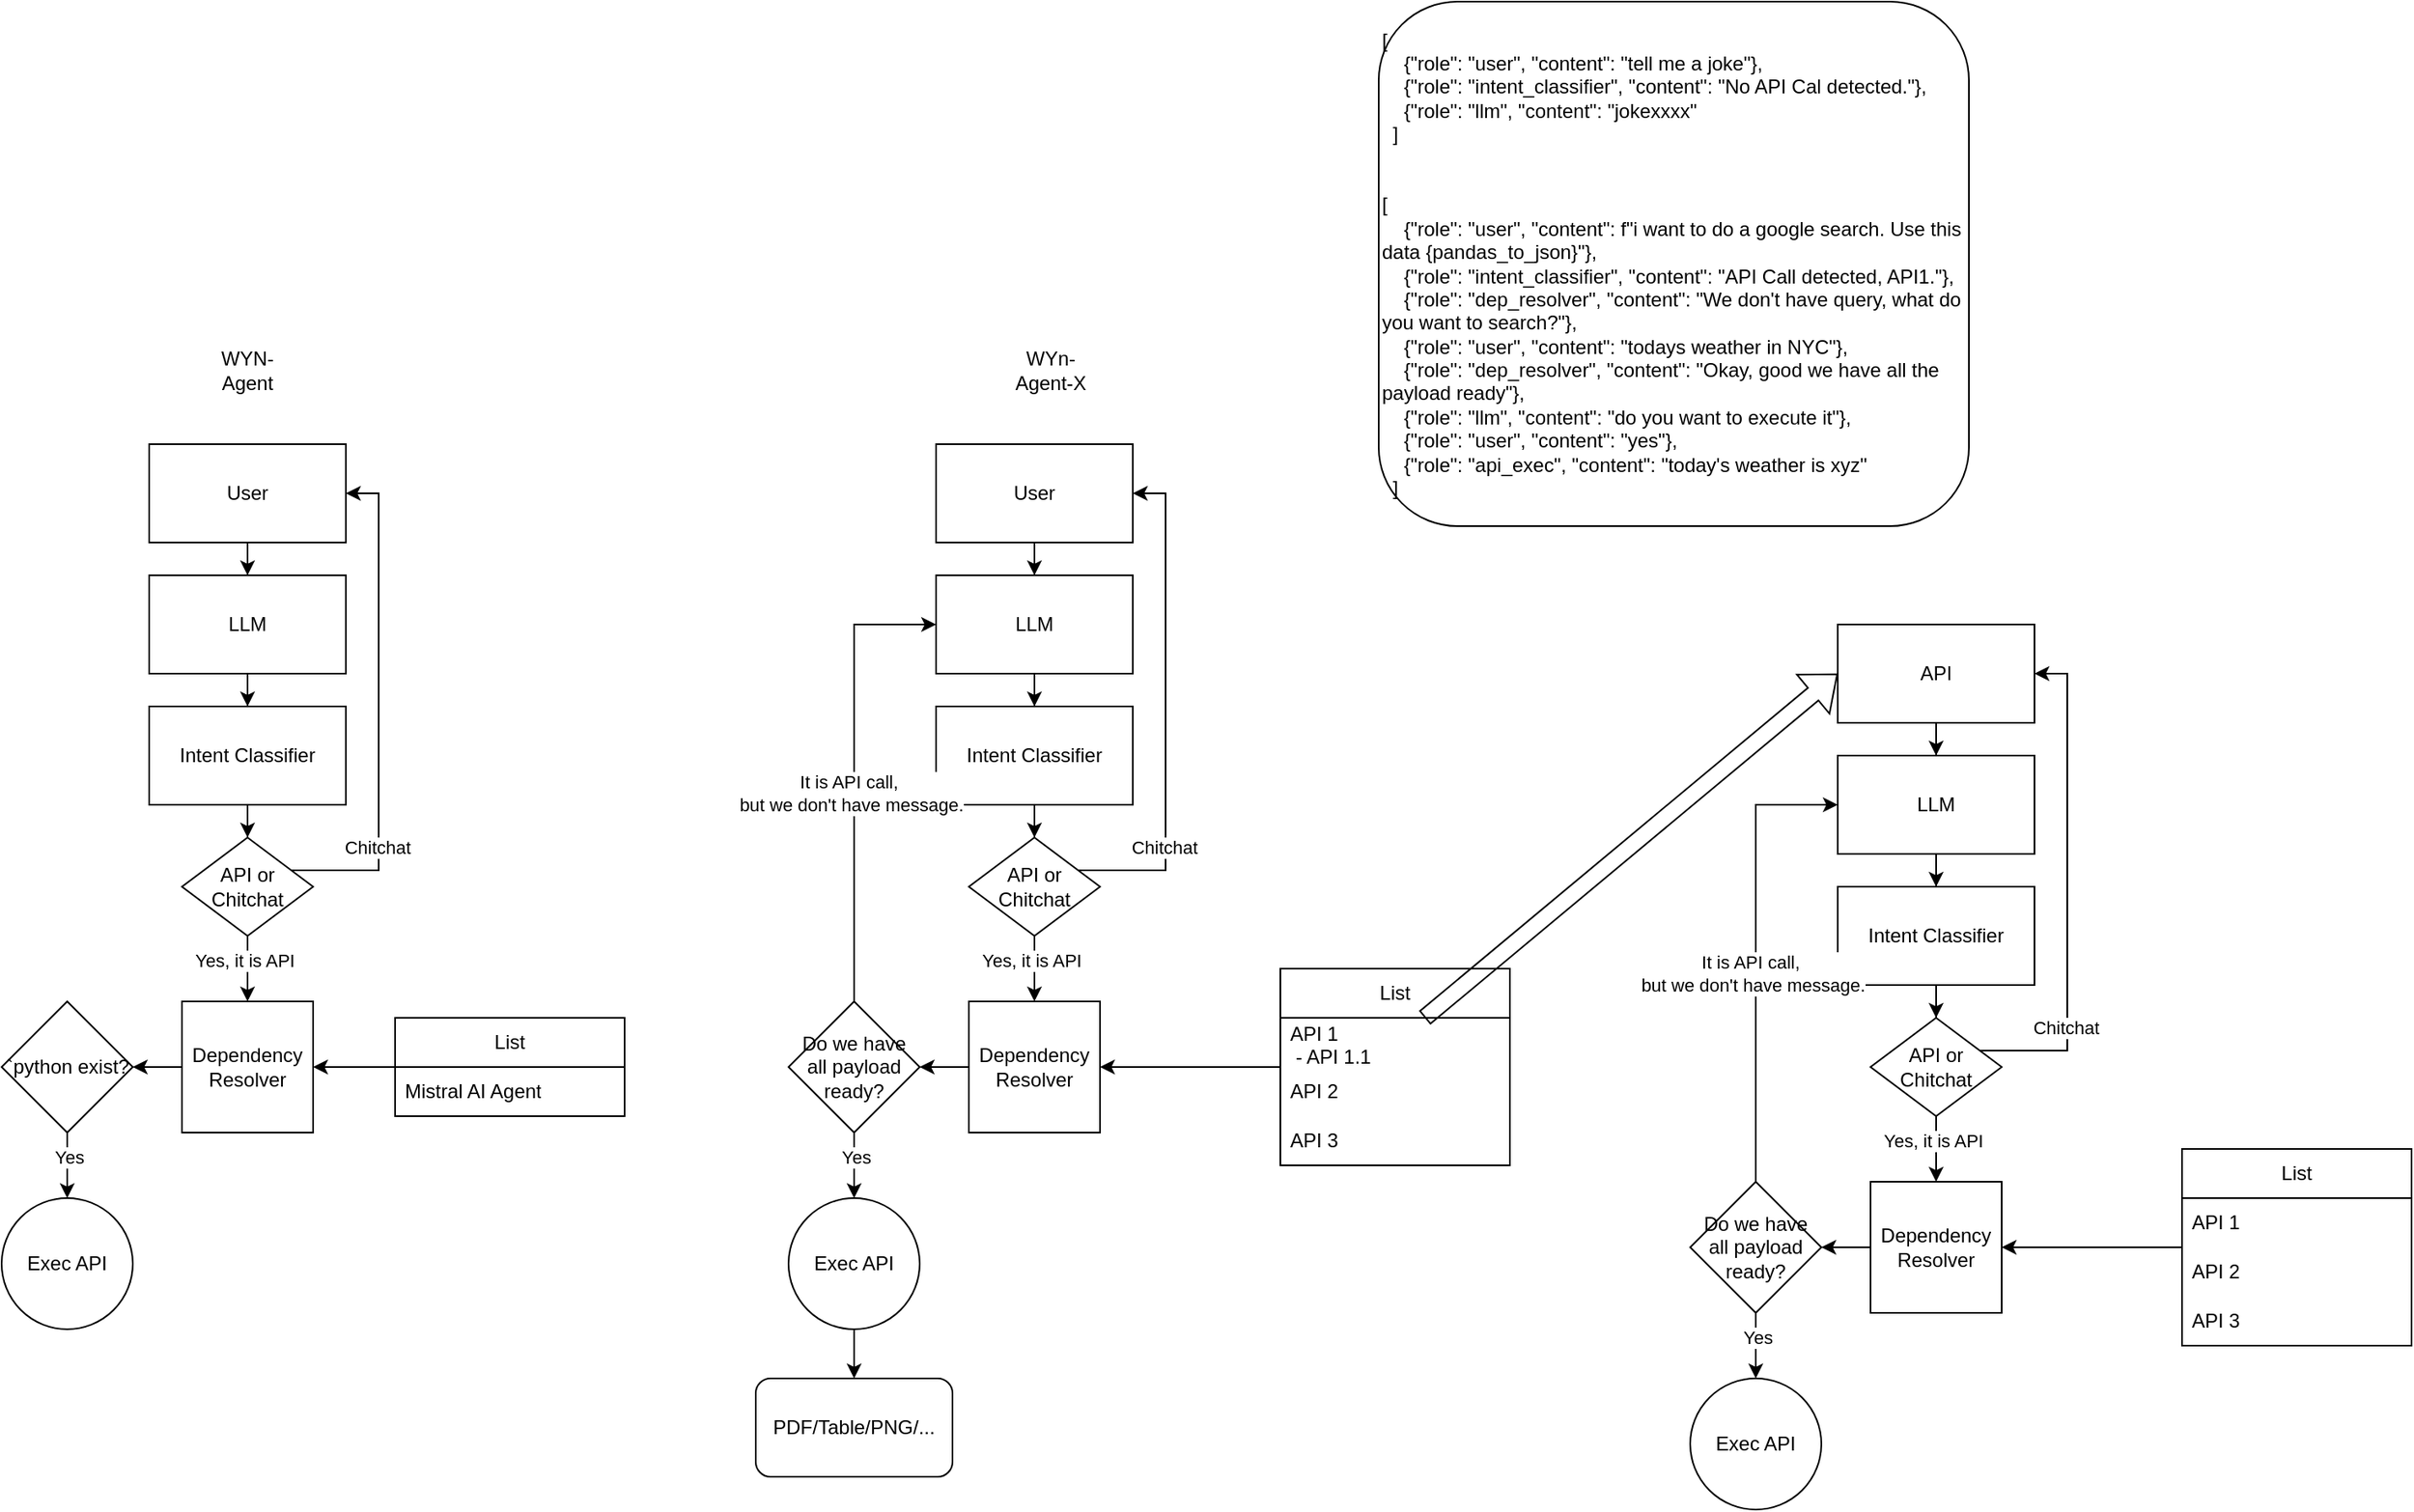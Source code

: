 <mxfile version="25.0.3">
  <diagram name="Page-1" id="Ls7hYSABo9p3IGueRwB0">
    <mxGraphModel dx="2289" dy="2291" grid="1" gridSize="10" guides="1" tooltips="1" connect="1" arrows="1" fold="1" page="1" pageScale="1" pageWidth="850" pageHeight="1100" math="0" shadow="0">
      <root>
        <mxCell id="0" />
        <mxCell id="1" parent="0" />
        <mxCell id="Fdt8mp5OrzG03PftCJdb-19" value="" style="edgeStyle=orthogonalEdgeStyle;rounded=0;orthogonalLoop=1;jettySize=auto;html=1;" edge="1" parent="1" source="Fdt8mp5OrzG03PftCJdb-1" target="Fdt8mp5OrzG03PftCJdb-18">
          <mxGeometry relative="1" as="geometry" />
        </mxCell>
        <mxCell id="Fdt8mp5OrzG03PftCJdb-1" value="User" style="rounded=0;whiteSpace=wrap;html=1;" vertex="1" parent="1">
          <mxGeometry x="140" y="190" width="120" height="60" as="geometry" />
        </mxCell>
        <mxCell id="Fdt8mp5OrzG03PftCJdb-7" value="" style="edgeStyle=orthogonalEdgeStyle;rounded=0;orthogonalLoop=1;jettySize=auto;html=1;" edge="1" parent="1" source="Fdt8mp5OrzG03PftCJdb-2" target="Fdt8mp5OrzG03PftCJdb-3">
          <mxGeometry relative="1" as="geometry" />
        </mxCell>
        <mxCell id="Fdt8mp5OrzG03PftCJdb-2" value="Intent Classifier" style="rounded=0;whiteSpace=wrap;html=1;" vertex="1" parent="1">
          <mxGeometry x="140" y="350" width="120" height="60" as="geometry" />
        </mxCell>
        <mxCell id="Fdt8mp5OrzG03PftCJdb-4" style="edgeStyle=orthogonalEdgeStyle;rounded=0;orthogonalLoop=1;jettySize=auto;html=1;entryX=1;entryY=0.5;entryDx=0;entryDy=0;" edge="1" parent="1" source="Fdt8mp5OrzG03PftCJdb-3" target="Fdt8mp5OrzG03PftCJdb-1">
          <mxGeometry relative="1" as="geometry">
            <Array as="points">
              <mxPoint x="280" y="450" />
              <mxPoint x="280" y="220" />
            </Array>
          </mxGeometry>
        </mxCell>
        <mxCell id="Fdt8mp5OrzG03PftCJdb-8" value="Chitchat" style="edgeLabel;html=1;align=center;verticalAlign=middle;resizable=0;points=[];" vertex="1" connectable="0" parent="Fdt8mp5OrzG03PftCJdb-4">
          <mxGeometry x="-0.556" y="1" relative="1" as="geometry">
            <mxPoint as="offset" />
          </mxGeometry>
        </mxCell>
        <mxCell id="Fdt8mp5OrzG03PftCJdb-10" value="" style="edgeStyle=orthogonalEdgeStyle;rounded=0;orthogonalLoop=1;jettySize=auto;html=1;" edge="1" parent="1" source="Fdt8mp5OrzG03PftCJdb-3" target="Fdt8mp5OrzG03PftCJdb-9">
          <mxGeometry relative="1" as="geometry" />
        </mxCell>
        <mxCell id="Fdt8mp5OrzG03PftCJdb-11" value="Yes, it is API" style="edgeLabel;html=1;align=center;verticalAlign=middle;resizable=0;points=[];" vertex="1" connectable="0" parent="Fdt8mp5OrzG03PftCJdb-10">
          <mxGeometry x="-0.252" y="-2" relative="1" as="geometry">
            <mxPoint as="offset" />
          </mxGeometry>
        </mxCell>
        <mxCell id="Fdt8mp5OrzG03PftCJdb-3" value="API or Chitchat" style="rhombus;whiteSpace=wrap;html=1;" vertex="1" parent="1">
          <mxGeometry x="160" y="430" width="80" height="60" as="geometry" />
        </mxCell>
        <mxCell id="Fdt8mp5OrzG03PftCJdb-26" style="edgeStyle=orthogonalEdgeStyle;rounded=0;orthogonalLoop=1;jettySize=auto;html=1;entryX=1;entryY=0.5;entryDx=0;entryDy=0;" edge="1" parent="1" source="Fdt8mp5OrzG03PftCJdb-9" target="Fdt8mp5OrzG03PftCJdb-25">
          <mxGeometry relative="1" as="geometry" />
        </mxCell>
        <mxCell id="Fdt8mp5OrzG03PftCJdb-9" value="Dependency Resolver" style="whiteSpace=wrap;html=1;aspect=fixed;" vertex="1" parent="1">
          <mxGeometry x="160" y="530" width="80" height="80" as="geometry" />
        </mxCell>
        <mxCell id="Fdt8mp5OrzG03PftCJdb-16" style="edgeStyle=orthogonalEdgeStyle;rounded=0;orthogonalLoop=1;jettySize=auto;html=1;entryX=1;entryY=0.5;entryDx=0;entryDy=0;" edge="1" parent="1" source="Fdt8mp5OrzG03PftCJdb-12" target="Fdt8mp5OrzG03PftCJdb-9">
          <mxGeometry relative="1" as="geometry" />
        </mxCell>
        <mxCell id="Fdt8mp5OrzG03PftCJdb-12" value="List" style="swimlane;fontStyle=0;childLayout=stackLayout;horizontal=1;startSize=30;horizontalStack=0;resizeParent=1;resizeParentMax=0;resizeLast=0;collapsible=1;marginBottom=0;whiteSpace=wrap;html=1;" vertex="1" parent="1">
          <mxGeometry x="290" y="540" width="140" height="60" as="geometry" />
        </mxCell>
        <mxCell id="Fdt8mp5OrzG03PftCJdb-13" value="Mistral AI Agent" style="text;strokeColor=none;fillColor=none;align=left;verticalAlign=middle;spacingLeft=4;spacingRight=4;overflow=hidden;points=[[0,0.5],[1,0.5]];portConstraint=eastwest;rotatable=0;whiteSpace=wrap;html=1;" vertex="1" parent="Fdt8mp5OrzG03PftCJdb-12">
          <mxGeometry y="30" width="140" height="30" as="geometry" />
        </mxCell>
        <mxCell id="Fdt8mp5OrzG03PftCJdb-23" style="edgeStyle=orthogonalEdgeStyle;rounded=0;orthogonalLoop=1;jettySize=auto;html=1;entryX=0.5;entryY=0;entryDx=0;entryDy=0;" edge="1" parent="1" source="Fdt8mp5OrzG03PftCJdb-18" target="Fdt8mp5OrzG03PftCJdb-2">
          <mxGeometry relative="1" as="geometry" />
        </mxCell>
        <mxCell id="Fdt8mp5OrzG03PftCJdb-18" value="LLM" style="rounded=0;whiteSpace=wrap;html=1;" vertex="1" parent="1">
          <mxGeometry x="140" y="270" width="120" height="60" as="geometry" />
        </mxCell>
        <mxCell id="Fdt8mp5OrzG03PftCJdb-27" style="edgeStyle=orthogonalEdgeStyle;rounded=0;orthogonalLoop=1;jettySize=auto;html=1;" edge="1" parent="1" source="Fdt8mp5OrzG03PftCJdb-25">
          <mxGeometry relative="1" as="geometry">
            <mxPoint x="90" y="650" as="targetPoint" />
          </mxGeometry>
        </mxCell>
        <mxCell id="Fdt8mp5OrzG03PftCJdb-30" value="Yes" style="edgeLabel;html=1;align=center;verticalAlign=middle;resizable=0;points=[];" vertex="1" connectable="0" parent="Fdt8mp5OrzG03PftCJdb-27">
          <mxGeometry x="-0.255" y="1" relative="1" as="geometry">
            <mxPoint as="offset" />
          </mxGeometry>
        </mxCell>
        <mxCell id="Fdt8mp5OrzG03PftCJdb-25" value="```python exist?" style="rhombus;whiteSpace=wrap;html=1;" vertex="1" parent="1">
          <mxGeometry x="50" y="530" width="80" height="80" as="geometry" />
        </mxCell>
        <mxCell id="Fdt8mp5OrzG03PftCJdb-28" value="Exec API" style="ellipse;whiteSpace=wrap;html=1;aspect=fixed;" vertex="1" parent="1">
          <mxGeometry x="50" y="650" width="80" height="80" as="geometry" />
        </mxCell>
        <mxCell id="Fdt8mp5OrzG03PftCJdb-33" value="" style="edgeStyle=orthogonalEdgeStyle;rounded=0;orthogonalLoop=1;jettySize=auto;html=1;" edge="1" parent="1" source="Fdt8mp5OrzG03PftCJdb-34" target="Fdt8mp5OrzG03PftCJdb-50">
          <mxGeometry relative="1" as="geometry" />
        </mxCell>
        <mxCell id="Fdt8mp5OrzG03PftCJdb-34" value="User" style="rounded=0;whiteSpace=wrap;html=1;" vertex="1" parent="1">
          <mxGeometry x="620" y="190" width="120" height="60" as="geometry" />
        </mxCell>
        <mxCell id="Fdt8mp5OrzG03PftCJdb-35" value="" style="edgeStyle=orthogonalEdgeStyle;rounded=0;orthogonalLoop=1;jettySize=auto;html=1;" edge="1" parent="1" source="Fdt8mp5OrzG03PftCJdb-36" target="Fdt8mp5OrzG03PftCJdb-41">
          <mxGeometry relative="1" as="geometry" />
        </mxCell>
        <mxCell id="Fdt8mp5OrzG03PftCJdb-36" value="Intent Classifier" style="rounded=0;whiteSpace=wrap;html=1;" vertex="1" parent="1">
          <mxGeometry x="620" y="350" width="120" height="60" as="geometry" />
        </mxCell>
        <mxCell id="Fdt8mp5OrzG03PftCJdb-37" style="edgeStyle=orthogonalEdgeStyle;rounded=0;orthogonalLoop=1;jettySize=auto;html=1;entryX=1;entryY=0.5;entryDx=0;entryDy=0;" edge="1" parent="1" source="Fdt8mp5OrzG03PftCJdb-41" target="Fdt8mp5OrzG03PftCJdb-34">
          <mxGeometry relative="1" as="geometry">
            <Array as="points">
              <mxPoint x="760" y="450" />
              <mxPoint x="760" y="220" />
            </Array>
          </mxGeometry>
        </mxCell>
        <mxCell id="Fdt8mp5OrzG03PftCJdb-38" value="Chitchat" style="edgeLabel;html=1;align=center;verticalAlign=middle;resizable=0;points=[];" vertex="1" connectable="0" parent="Fdt8mp5OrzG03PftCJdb-37">
          <mxGeometry x="-0.556" y="1" relative="1" as="geometry">
            <mxPoint as="offset" />
          </mxGeometry>
        </mxCell>
        <mxCell id="Fdt8mp5OrzG03PftCJdb-39" value="" style="edgeStyle=orthogonalEdgeStyle;rounded=0;orthogonalLoop=1;jettySize=auto;html=1;" edge="1" parent="1" source="Fdt8mp5OrzG03PftCJdb-41" target="Fdt8mp5OrzG03PftCJdb-43">
          <mxGeometry relative="1" as="geometry" />
        </mxCell>
        <mxCell id="Fdt8mp5OrzG03PftCJdb-40" value="Yes, it is API" style="edgeLabel;html=1;align=center;verticalAlign=middle;resizable=0;points=[];" vertex="1" connectable="0" parent="Fdt8mp5OrzG03PftCJdb-39">
          <mxGeometry x="-0.252" y="-2" relative="1" as="geometry">
            <mxPoint as="offset" />
          </mxGeometry>
        </mxCell>
        <mxCell id="Fdt8mp5OrzG03PftCJdb-41" value="API or Chitchat" style="rhombus;whiteSpace=wrap;html=1;" vertex="1" parent="1">
          <mxGeometry x="640" y="430" width="80" height="60" as="geometry" />
        </mxCell>
        <mxCell id="Fdt8mp5OrzG03PftCJdb-42" style="edgeStyle=orthogonalEdgeStyle;rounded=0;orthogonalLoop=1;jettySize=auto;html=1;entryX=1;entryY=0.5;entryDx=0;entryDy=0;" edge="1" parent="1" source="Fdt8mp5OrzG03PftCJdb-43" target="Fdt8mp5OrzG03PftCJdb-55">
          <mxGeometry relative="1" as="geometry" />
        </mxCell>
        <mxCell id="Fdt8mp5OrzG03PftCJdb-43" value="Dependency Resolver" style="whiteSpace=wrap;html=1;aspect=fixed;" vertex="1" parent="1">
          <mxGeometry x="640" y="530" width="80" height="80" as="geometry" />
        </mxCell>
        <mxCell id="Fdt8mp5OrzG03PftCJdb-44" style="edgeStyle=orthogonalEdgeStyle;rounded=0;orthogonalLoop=1;jettySize=auto;html=1;entryX=1;entryY=0.5;entryDx=0;entryDy=0;" edge="1" parent="1" source="Fdt8mp5OrzG03PftCJdb-45" target="Fdt8mp5OrzG03PftCJdb-43">
          <mxGeometry relative="1" as="geometry" />
        </mxCell>
        <mxCell id="Fdt8mp5OrzG03PftCJdb-45" value="List" style="swimlane;fontStyle=0;childLayout=stackLayout;horizontal=1;startSize=30;horizontalStack=0;resizeParent=1;resizeParentMax=0;resizeLast=0;collapsible=1;marginBottom=0;whiteSpace=wrap;html=1;" vertex="1" parent="1">
          <mxGeometry x="830" y="510" width="140" height="120" as="geometry" />
        </mxCell>
        <mxCell id="Fdt8mp5OrzG03PftCJdb-46" value="API 1&lt;div&gt;&amp;nbsp;- API 1.1&lt;/div&gt;&lt;div&gt;&amp;nbsp; &amp;nbsp;- API 1.11&lt;/div&gt;" style="text;strokeColor=none;fillColor=none;align=left;verticalAlign=middle;spacingLeft=4;spacingRight=4;overflow=hidden;points=[[0,0.5],[1,0.5]];portConstraint=eastwest;rotatable=0;whiteSpace=wrap;html=1;" vertex="1" parent="Fdt8mp5OrzG03PftCJdb-45">
          <mxGeometry y="30" width="140" height="30" as="geometry" />
        </mxCell>
        <mxCell id="Fdt8mp5OrzG03PftCJdb-47" value="API 2" style="text;strokeColor=none;fillColor=none;align=left;verticalAlign=middle;spacingLeft=4;spacingRight=4;overflow=hidden;points=[[0,0.5],[1,0.5]];portConstraint=eastwest;rotatable=0;whiteSpace=wrap;html=1;" vertex="1" parent="Fdt8mp5OrzG03PftCJdb-45">
          <mxGeometry y="60" width="140" height="30" as="geometry" />
        </mxCell>
        <mxCell id="Fdt8mp5OrzG03PftCJdb-48" value="API 3" style="text;strokeColor=none;fillColor=none;align=left;verticalAlign=middle;spacingLeft=4;spacingRight=4;overflow=hidden;points=[[0,0.5],[1,0.5]];portConstraint=eastwest;rotatable=0;whiteSpace=wrap;html=1;" vertex="1" parent="Fdt8mp5OrzG03PftCJdb-45">
          <mxGeometry y="90" width="140" height="30" as="geometry" />
        </mxCell>
        <mxCell id="Fdt8mp5OrzG03PftCJdb-49" style="edgeStyle=orthogonalEdgeStyle;rounded=0;orthogonalLoop=1;jettySize=auto;html=1;entryX=0.5;entryY=0;entryDx=0;entryDy=0;" edge="1" parent="1" source="Fdt8mp5OrzG03PftCJdb-50" target="Fdt8mp5OrzG03PftCJdb-36">
          <mxGeometry relative="1" as="geometry" />
        </mxCell>
        <mxCell id="Fdt8mp5OrzG03PftCJdb-50" value="LLM" style="rounded=0;whiteSpace=wrap;html=1;" vertex="1" parent="1">
          <mxGeometry x="620" y="270" width="120" height="60" as="geometry" />
        </mxCell>
        <mxCell id="Fdt8mp5OrzG03PftCJdb-51" style="edgeStyle=orthogonalEdgeStyle;rounded=0;orthogonalLoop=1;jettySize=auto;html=1;" edge="1" parent="1" source="Fdt8mp5OrzG03PftCJdb-55">
          <mxGeometry relative="1" as="geometry">
            <mxPoint x="570" y="650" as="targetPoint" />
          </mxGeometry>
        </mxCell>
        <mxCell id="Fdt8mp5OrzG03PftCJdb-52" value="Yes" style="edgeLabel;html=1;align=center;verticalAlign=middle;resizable=0;points=[];" vertex="1" connectable="0" parent="Fdt8mp5OrzG03PftCJdb-51">
          <mxGeometry x="-0.255" y="1" relative="1" as="geometry">
            <mxPoint as="offset" />
          </mxGeometry>
        </mxCell>
        <mxCell id="Fdt8mp5OrzG03PftCJdb-53" style="edgeStyle=orthogonalEdgeStyle;rounded=0;orthogonalLoop=1;jettySize=auto;html=1;entryX=0;entryY=0.5;entryDx=0;entryDy=0;" edge="1" parent="1" source="Fdt8mp5OrzG03PftCJdb-55" target="Fdt8mp5OrzG03PftCJdb-50">
          <mxGeometry relative="1" as="geometry">
            <Array as="points">
              <mxPoint x="570" y="300" />
            </Array>
          </mxGeometry>
        </mxCell>
        <mxCell id="Fdt8mp5OrzG03PftCJdb-54" value="It is API call,&amp;nbsp;&lt;div&gt;but we don&#39;t have message.&lt;/div&gt;" style="edgeLabel;html=1;align=center;verticalAlign=middle;resizable=0;points=[];" vertex="1" connectable="0" parent="Fdt8mp5OrzG03PftCJdb-53">
          <mxGeometry x="-0.088" y="2" relative="1" as="geometry">
            <mxPoint as="offset" />
          </mxGeometry>
        </mxCell>
        <mxCell id="Fdt8mp5OrzG03PftCJdb-55" value="Do we have all payload ready?" style="rhombus;whiteSpace=wrap;html=1;" vertex="1" parent="1">
          <mxGeometry x="530" y="530" width="80" height="80" as="geometry" />
        </mxCell>
        <mxCell id="Fdt8mp5OrzG03PftCJdb-86" value="" style="edgeStyle=orthogonalEdgeStyle;rounded=0;orthogonalLoop=1;jettySize=auto;html=1;" edge="1" parent="1" source="Fdt8mp5OrzG03PftCJdb-56" target="Fdt8mp5OrzG03PftCJdb-85">
          <mxGeometry relative="1" as="geometry" />
        </mxCell>
        <mxCell id="Fdt8mp5OrzG03PftCJdb-56" value="Exec API" style="ellipse;whiteSpace=wrap;html=1;aspect=fixed;" vertex="1" parent="1">
          <mxGeometry x="530" y="650" width="80" height="80" as="geometry" />
        </mxCell>
        <mxCell id="Fdt8mp5OrzG03PftCJdb-57" value="WYN-Agent" style="text;html=1;align=center;verticalAlign=middle;whiteSpace=wrap;rounded=0;" vertex="1" parent="1">
          <mxGeometry x="170" y="130" width="60" height="30" as="geometry" />
        </mxCell>
        <mxCell id="Fdt8mp5OrzG03PftCJdb-58" value="WYn-Agent-X" style="text;html=1;align=center;verticalAlign=middle;whiteSpace=wrap;rounded=0;" vertex="1" parent="1">
          <mxGeometry x="660" y="130" width="60" height="30" as="geometry" />
        </mxCell>
        <mxCell id="Fdt8mp5OrzG03PftCJdb-59" value="" style="edgeStyle=orthogonalEdgeStyle;rounded=0;orthogonalLoop=1;jettySize=auto;html=1;" edge="1" parent="1" source="Fdt8mp5OrzG03PftCJdb-60" target="Fdt8mp5OrzG03PftCJdb-76">
          <mxGeometry relative="1" as="geometry" />
        </mxCell>
        <mxCell id="Fdt8mp5OrzG03PftCJdb-60" value="API" style="rounded=0;whiteSpace=wrap;html=1;" vertex="1" parent="1">
          <mxGeometry x="1170" y="300" width="120" height="60" as="geometry" />
        </mxCell>
        <mxCell id="Fdt8mp5OrzG03PftCJdb-61" value="" style="edgeStyle=orthogonalEdgeStyle;rounded=0;orthogonalLoop=1;jettySize=auto;html=1;" edge="1" parent="1" source="Fdt8mp5OrzG03PftCJdb-62" target="Fdt8mp5OrzG03PftCJdb-67">
          <mxGeometry relative="1" as="geometry" />
        </mxCell>
        <mxCell id="Fdt8mp5OrzG03PftCJdb-62" value="Intent Classifier" style="rounded=0;whiteSpace=wrap;html=1;" vertex="1" parent="1">
          <mxGeometry x="1170" y="460" width="120" height="60" as="geometry" />
        </mxCell>
        <mxCell id="Fdt8mp5OrzG03PftCJdb-63" style="edgeStyle=orthogonalEdgeStyle;rounded=0;orthogonalLoop=1;jettySize=auto;html=1;entryX=1;entryY=0.5;entryDx=0;entryDy=0;" edge="1" parent="1" source="Fdt8mp5OrzG03PftCJdb-67" target="Fdt8mp5OrzG03PftCJdb-60">
          <mxGeometry relative="1" as="geometry">
            <Array as="points">
              <mxPoint x="1310" y="560" />
              <mxPoint x="1310" y="330" />
            </Array>
          </mxGeometry>
        </mxCell>
        <mxCell id="Fdt8mp5OrzG03PftCJdb-64" value="Chitchat" style="edgeLabel;html=1;align=center;verticalAlign=middle;resizable=0;points=[];" vertex="1" connectable="0" parent="Fdt8mp5OrzG03PftCJdb-63">
          <mxGeometry x="-0.556" y="1" relative="1" as="geometry">
            <mxPoint as="offset" />
          </mxGeometry>
        </mxCell>
        <mxCell id="Fdt8mp5OrzG03PftCJdb-65" value="" style="edgeStyle=orthogonalEdgeStyle;rounded=0;orthogonalLoop=1;jettySize=auto;html=1;" edge="1" parent="1" source="Fdt8mp5OrzG03PftCJdb-67" target="Fdt8mp5OrzG03PftCJdb-69">
          <mxGeometry relative="1" as="geometry" />
        </mxCell>
        <mxCell id="Fdt8mp5OrzG03PftCJdb-66" value="Yes, it is API" style="edgeLabel;html=1;align=center;verticalAlign=middle;resizable=0;points=[];" vertex="1" connectable="0" parent="Fdt8mp5OrzG03PftCJdb-65">
          <mxGeometry x="-0.252" y="-2" relative="1" as="geometry">
            <mxPoint as="offset" />
          </mxGeometry>
        </mxCell>
        <mxCell id="Fdt8mp5OrzG03PftCJdb-67" value="API or Chitchat" style="rhombus;whiteSpace=wrap;html=1;" vertex="1" parent="1">
          <mxGeometry x="1190" y="540" width="80" height="60" as="geometry" />
        </mxCell>
        <mxCell id="Fdt8mp5OrzG03PftCJdb-68" style="edgeStyle=orthogonalEdgeStyle;rounded=0;orthogonalLoop=1;jettySize=auto;html=1;entryX=1;entryY=0.5;entryDx=0;entryDy=0;" edge="1" parent="1" source="Fdt8mp5OrzG03PftCJdb-69" target="Fdt8mp5OrzG03PftCJdb-81">
          <mxGeometry relative="1" as="geometry" />
        </mxCell>
        <mxCell id="Fdt8mp5OrzG03PftCJdb-69" value="Dependency Resolver" style="whiteSpace=wrap;html=1;aspect=fixed;" vertex="1" parent="1">
          <mxGeometry x="1190" y="640" width="80" height="80" as="geometry" />
        </mxCell>
        <mxCell id="Fdt8mp5OrzG03PftCJdb-70" style="edgeStyle=orthogonalEdgeStyle;rounded=0;orthogonalLoop=1;jettySize=auto;html=1;entryX=1;entryY=0.5;entryDx=0;entryDy=0;" edge="1" parent="1" source="Fdt8mp5OrzG03PftCJdb-71" target="Fdt8mp5OrzG03PftCJdb-69">
          <mxGeometry relative="1" as="geometry" />
        </mxCell>
        <mxCell id="Fdt8mp5OrzG03PftCJdb-71" value="List" style="swimlane;fontStyle=0;childLayout=stackLayout;horizontal=1;startSize=30;horizontalStack=0;resizeParent=1;resizeParentMax=0;resizeLast=0;collapsible=1;marginBottom=0;whiteSpace=wrap;html=1;" vertex="1" parent="1">
          <mxGeometry x="1380" y="620" width="140" height="120" as="geometry" />
        </mxCell>
        <mxCell id="Fdt8mp5OrzG03PftCJdb-72" value="API 1" style="text;strokeColor=none;fillColor=none;align=left;verticalAlign=middle;spacingLeft=4;spacingRight=4;overflow=hidden;points=[[0,0.5],[1,0.5]];portConstraint=eastwest;rotatable=0;whiteSpace=wrap;html=1;" vertex="1" parent="Fdt8mp5OrzG03PftCJdb-71">
          <mxGeometry y="30" width="140" height="30" as="geometry" />
        </mxCell>
        <mxCell id="Fdt8mp5OrzG03PftCJdb-73" value="API 2" style="text;strokeColor=none;fillColor=none;align=left;verticalAlign=middle;spacingLeft=4;spacingRight=4;overflow=hidden;points=[[0,0.5],[1,0.5]];portConstraint=eastwest;rotatable=0;whiteSpace=wrap;html=1;" vertex="1" parent="Fdt8mp5OrzG03PftCJdb-71">
          <mxGeometry y="60" width="140" height="30" as="geometry" />
        </mxCell>
        <mxCell id="Fdt8mp5OrzG03PftCJdb-74" value="API 3" style="text;strokeColor=none;fillColor=none;align=left;verticalAlign=middle;spacingLeft=4;spacingRight=4;overflow=hidden;points=[[0,0.5],[1,0.5]];portConstraint=eastwest;rotatable=0;whiteSpace=wrap;html=1;" vertex="1" parent="Fdt8mp5OrzG03PftCJdb-71">
          <mxGeometry y="90" width="140" height="30" as="geometry" />
        </mxCell>
        <mxCell id="Fdt8mp5OrzG03PftCJdb-75" style="edgeStyle=orthogonalEdgeStyle;rounded=0;orthogonalLoop=1;jettySize=auto;html=1;entryX=0.5;entryY=0;entryDx=0;entryDy=0;" edge="1" parent="1" source="Fdt8mp5OrzG03PftCJdb-76" target="Fdt8mp5OrzG03PftCJdb-62">
          <mxGeometry relative="1" as="geometry" />
        </mxCell>
        <mxCell id="Fdt8mp5OrzG03PftCJdb-76" value="LLM" style="rounded=0;whiteSpace=wrap;html=1;" vertex="1" parent="1">
          <mxGeometry x="1170" y="380" width="120" height="60" as="geometry" />
        </mxCell>
        <mxCell id="Fdt8mp5OrzG03PftCJdb-77" style="edgeStyle=orthogonalEdgeStyle;rounded=0;orthogonalLoop=1;jettySize=auto;html=1;" edge="1" parent="1" source="Fdt8mp5OrzG03PftCJdb-81">
          <mxGeometry relative="1" as="geometry">
            <mxPoint x="1120" y="760" as="targetPoint" />
          </mxGeometry>
        </mxCell>
        <mxCell id="Fdt8mp5OrzG03PftCJdb-78" value="Yes" style="edgeLabel;html=1;align=center;verticalAlign=middle;resizable=0;points=[];" vertex="1" connectable="0" parent="Fdt8mp5OrzG03PftCJdb-77">
          <mxGeometry x="-0.255" y="1" relative="1" as="geometry">
            <mxPoint as="offset" />
          </mxGeometry>
        </mxCell>
        <mxCell id="Fdt8mp5OrzG03PftCJdb-79" style="edgeStyle=orthogonalEdgeStyle;rounded=0;orthogonalLoop=1;jettySize=auto;html=1;entryX=0;entryY=0.5;entryDx=0;entryDy=0;" edge="1" parent="1" source="Fdt8mp5OrzG03PftCJdb-81" target="Fdt8mp5OrzG03PftCJdb-76">
          <mxGeometry relative="1" as="geometry">
            <Array as="points">
              <mxPoint x="1120" y="410" />
            </Array>
          </mxGeometry>
        </mxCell>
        <mxCell id="Fdt8mp5OrzG03PftCJdb-80" value="It is API call,&amp;nbsp;&lt;div&gt;but we don&#39;t have message.&lt;/div&gt;" style="edgeLabel;html=1;align=center;verticalAlign=middle;resizable=0;points=[];" vertex="1" connectable="0" parent="Fdt8mp5OrzG03PftCJdb-79">
          <mxGeometry x="-0.088" y="2" relative="1" as="geometry">
            <mxPoint as="offset" />
          </mxGeometry>
        </mxCell>
        <mxCell id="Fdt8mp5OrzG03PftCJdb-81" value="Do we have all payload ready?" style="rhombus;whiteSpace=wrap;html=1;" vertex="1" parent="1">
          <mxGeometry x="1080" y="640" width="80" height="80" as="geometry" />
        </mxCell>
        <mxCell id="Fdt8mp5OrzG03PftCJdb-82" value="Exec API" style="ellipse;whiteSpace=wrap;html=1;aspect=fixed;" vertex="1" parent="1">
          <mxGeometry x="1080" y="760" width="80" height="80" as="geometry" />
        </mxCell>
        <mxCell id="Fdt8mp5OrzG03PftCJdb-83" value="" style="shape=flexArrow;endArrow=classic;html=1;rounded=0;entryX=0;entryY=0.5;entryDx=0;entryDy=0;" edge="1" parent="1" source="Fdt8mp5OrzG03PftCJdb-46" target="Fdt8mp5OrzG03PftCJdb-60">
          <mxGeometry width="50" height="50" relative="1" as="geometry">
            <mxPoint x="720" y="520" as="sourcePoint" />
            <mxPoint x="770" y="470" as="targetPoint" />
          </mxGeometry>
        </mxCell>
        <mxCell id="Fdt8mp5OrzG03PftCJdb-84" value="&lt;div&gt;[&lt;/div&gt;&lt;div&gt;&amp;nbsp; &amp;nbsp; {&quot;role&quot;: &quot;user&quot;, &quot;content&quot;: &quot;tell me a joke&quot;},&lt;/div&gt;&lt;div&gt;&amp;nbsp; &amp;nbsp; {&quot;role&quot;: &quot;intent_classifier&quot;, &quot;content&quot;: &quot;No API Cal detected.&quot;},&lt;/div&gt;&lt;div&gt;&amp;nbsp; &amp;nbsp; {&quot;role&quot;: &quot;llm&quot;, &quot;content&quot;: &quot;jokexxxx&quot;&lt;/div&gt;&lt;div&gt;&amp;nbsp; ]&lt;/div&gt;&lt;div&gt;&lt;br&gt;&lt;/div&gt;&lt;div&gt;&lt;br&gt;&lt;/div&gt;&lt;div&gt;&lt;div&gt;[&lt;/div&gt;&lt;div&gt;&amp;nbsp; &amp;nbsp; {&quot;role&quot;: &quot;user&quot;, &quot;content&quot;: f&quot;i want to do a google search. Use this data {pandas_to_json}&quot;},&lt;/div&gt;&lt;div&gt;&amp;nbsp; &amp;nbsp; {&quot;role&quot;: &quot;intent_classifier&quot;, &quot;content&quot;: &quot;API Call detected, API1.&quot;},&lt;/div&gt;&lt;div&gt;&amp;nbsp; &amp;nbsp; {&quot;role&quot;: &quot;dep_resolver&quot;, &quot;content&quot;: &quot;We don&#39;t have query, what do you want to search?&quot;},&lt;/div&gt;&lt;div&gt;&amp;nbsp; &amp;nbsp; {&quot;role&quot;: &quot;user&quot;, &quot;content&quot;: &quot;todays weather in NYC&quot;},&lt;/div&gt;&lt;div&gt;&amp;nbsp; &amp;nbsp;&amp;nbsp;&lt;span style=&quot;background-color: initial;&quot;&gt;{&quot;role&quot;: &quot;dep_resolver&quot;, &quot;content&quot;: &quot;Okay, good we have all the payload ready&quot;},&lt;/span&gt;&lt;/div&gt;&lt;div&gt;&lt;span style=&quot;background-color: initial;&quot;&gt;&amp;nbsp; &amp;nbsp; {&quot;role&quot;: &quot;llm&quot;, &quot;content&quot;: &quot;do you want to execute it&quot;},&lt;/span&gt;&lt;/div&gt;&lt;div&gt;&lt;span style=&quot;background-color: initial;&quot;&gt;&amp;nbsp; &amp;nbsp; {&quot;role&quot;: &quot;user&quot;, &quot;content&quot;: &quot;yes&quot;},&lt;/span&gt;&lt;/div&gt;&lt;div&gt;&amp;nbsp; &amp;nbsp; {&quot;role&quot;: &quot;api_exec&quot;, &quot;content&quot;: &quot;today&#39;s weather is xyz&quot;&lt;/div&gt;&lt;div&gt;&amp;nbsp; ]&lt;/div&gt;&lt;/div&gt;" style="rounded=1;whiteSpace=wrap;html=1;align=left;" vertex="1" parent="1">
          <mxGeometry x="890" y="-80" width="360" height="320" as="geometry" />
        </mxCell>
        <mxCell id="Fdt8mp5OrzG03PftCJdb-85" value="PDF/Table/PNG/..." style="rounded=1;whiteSpace=wrap;html=1;" vertex="1" parent="1">
          <mxGeometry x="510" y="760" width="120" height="60" as="geometry" />
        </mxCell>
      </root>
    </mxGraphModel>
  </diagram>
</mxfile>
